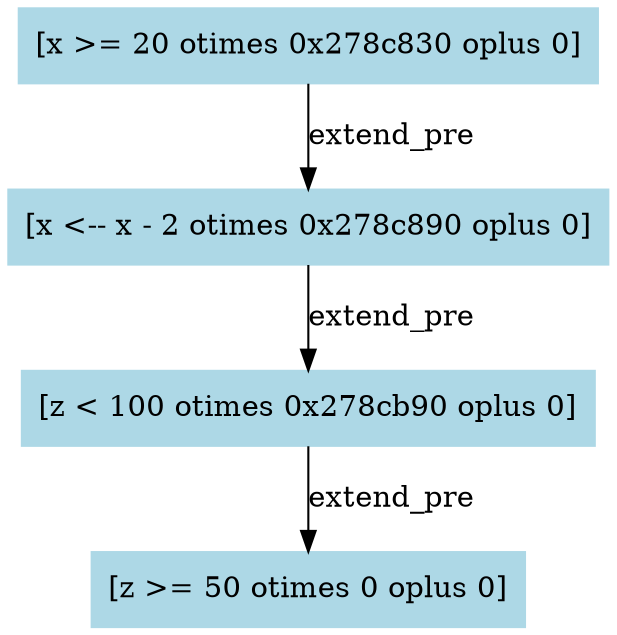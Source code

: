 digraph "[ELSIF x < 10 THEN]" {
"0x278c7d0" [label="[x >= 20 otimes 0x278c830 oplus 0]", color=lightblue,style=filled,shape=box]
"0x278c7d0" -> "0x278c830" [label=extend_pre,color=black]
"0x278c830" [label="[x <-- x - 2 otimes 0x278c890 oplus 0]", color=lightblue,style=filled,shape=box]
"0x278c830" -> "0x278c890" [label=extend_pre,color=black]
"0x278c890" [label="[z < 100 otimes 0x278cb90 oplus 0]", color=lightblue,style=filled,shape=box]
"0x278c890" -> "0x278cb90" [label=extend_pre,color=black]
"0x278cb90" [label="[z >= 50 otimes 0 oplus 0]", color=lightblue,style=filled,shape=box]
}


